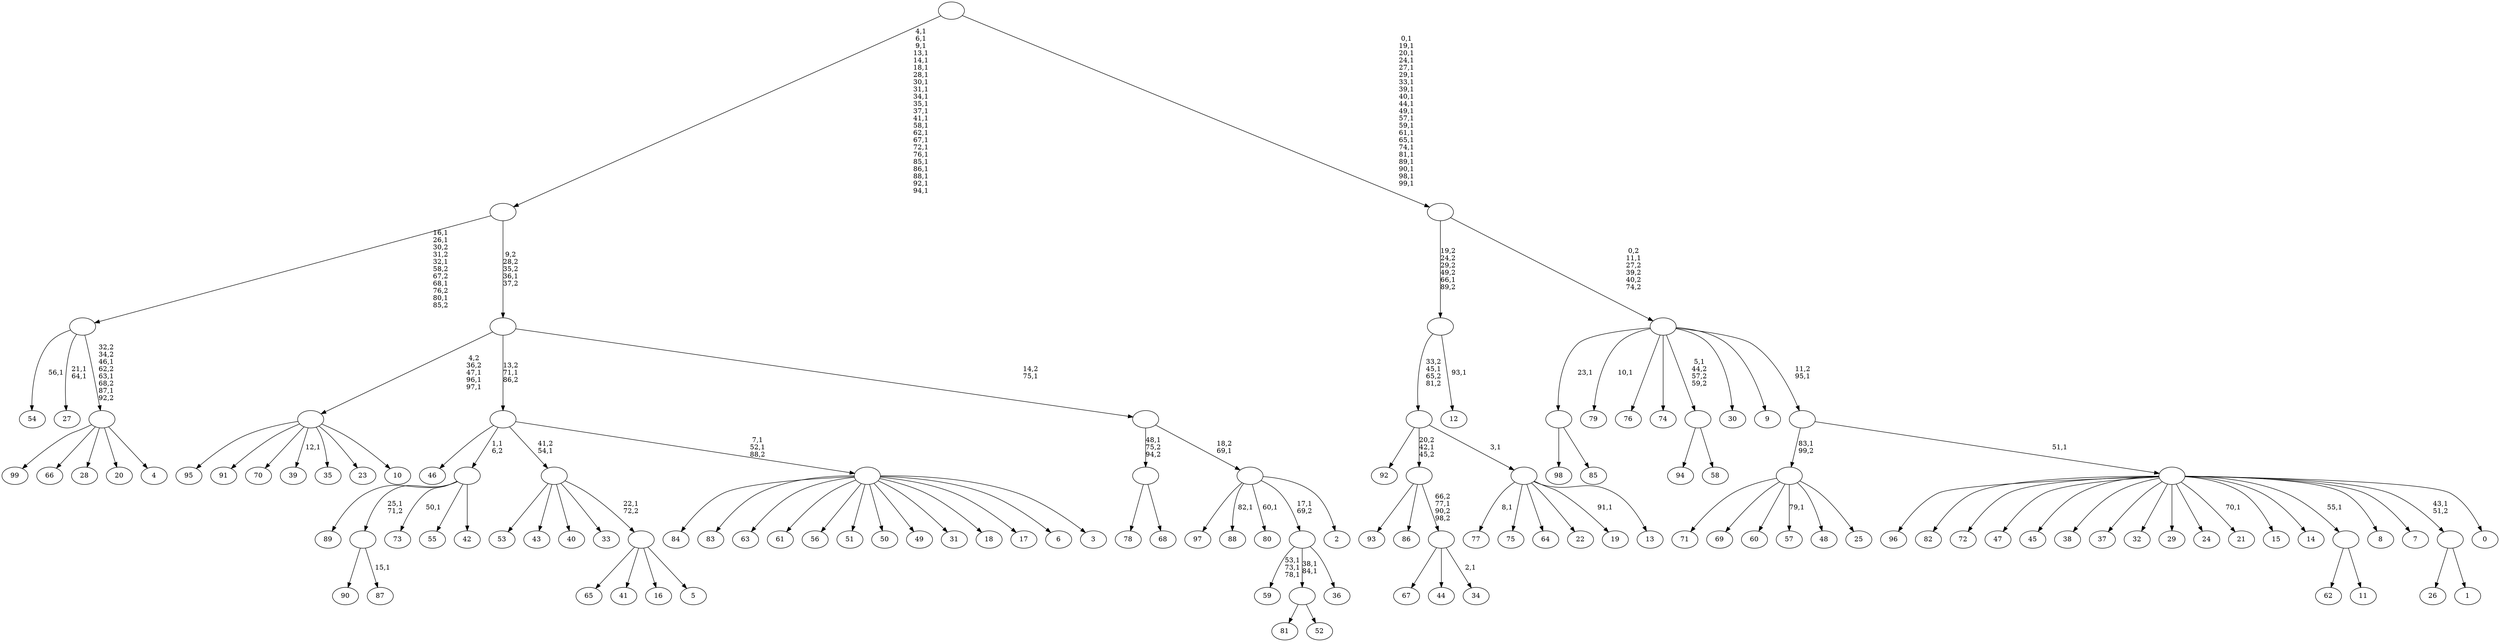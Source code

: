 digraph T {
	200 [label="99"]
	199 [label="98"]
	198 [label="97"]
	197 [label="96"]
	196 [label="95"]
	195 [label="94"]
	194 [label="93"]
	193 [label="92"]
	192 [label="91"]
	191 [label="90"]
	190 [label="89"]
	189 [label="88"]
	187 [label="87"]
	185 [label=""]
	184 [label="86"]
	183 [label="85"]
	182 [label=""]
	181 [label="84"]
	180 [label="83"]
	179 [label="82"]
	178 [label="81"]
	177 [label="80"]
	175 [label="79"]
	173 [label="78"]
	172 [label="77"]
	170 [label="76"]
	169 [label="75"]
	168 [label="74"]
	167 [label="73"]
	165 [label="72"]
	164 [label="71"]
	163 [label="70"]
	162 [label="69"]
	161 [label="68"]
	160 [label=""]
	159 [label="67"]
	158 [label="66"]
	157 [label="65"]
	156 [label="64"]
	155 [label="63"]
	154 [label="62"]
	153 [label="61"]
	152 [label="60"]
	151 [label="59"]
	147 [label="58"]
	146 [label=""]
	145 [label="57"]
	143 [label="56"]
	142 [label="55"]
	141 [label="54"]
	139 [label="53"]
	138 [label="52"]
	137 [label=""]
	135 [label="51"]
	134 [label="50"]
	133 [label="49"]
	132 [label="48"]
	131 [label="47"]
	130 [label="46"]
	129 [label="45"]
	128 [label="44"]
	127 [label="43"]
	126 [label="42"]
	125 [label=""]
	124 [label="41"]
	123 [label="40"]
	122 [label="39"]
	120 [label="38"]
	119 [label="37"]
	118 [label="36"]
	117 [label=""]
	116 [label="35"]
	115 [label="34"]
	113 [label=""]
	112 [label=""]
	111 [label="33"]
	110 [label="32"]
	109 [label="31"]
	108 [label="30"]
	107 [label="29"]
	106 [label="28"]
	105 [label="27"]
	102 [label="26"]
	101 [label="25"]
	100 [label=""]
	99 [label="24"]
	98 [label="23"]
	97 [label="22"]
	96 [label="21"]
	94 [label="20"]
	93 [label="19"]
	91 [label="18"]
	90 [label="17"]
	89 [label="16"]
	88 [label="15"]
	87 [label="14"]
	86 [label="13"]
	85 [label=""]
	84 [label=""]
	83 [label="12"]
	81 [label=""]
	80 [label="11"]
	79 [label=""]
	78 [label="10"]
	77 [label=""]
	74 [label="9"]
	73 [label="8"]
	72 [label="7"]
	71 [label="6"]
	70 [label="5"]
	69 [label=""]
	68 [label=""]
	67 [label="4"]
	66 [label=""]
	63 [label=""]
	58 [label="3"]
	57 [label=""]
	55 [label=""]
	54 [label="2"]
	53 [label=""]
	52 [label=""]
	51 [label=""]
	50 [label=""]
	27 [label="1"]
	26 [label=""]
	25 [label="0"]
	24 [label=""]
	23 [label=""]
	22 [label=""]
	21 [label=""]
	0 [label=""]
	185 -> 187 [label="15,1"]
	185 -> 191 [label=""]
	182 -> 199 [label=""]
	182 -> 183 [label=""]
	160 -> 173 [label=""]
	160 -> 161 [label=""]
	146 -> 195 [label=""]
	146 -> 147 [label=""]
	137 -> 178 [label=""]
	137 -> 138 [label=""]
	125 -> 167 [label="50,1"]
	125 -> 190 [label=""]
	125 -> 185 [label="25,1\n71,2"]
	125 -> 142 [label=""]
	125 -> 126 [label=""]
	117 -> 137 [label="38,1\n84,1"]
	117 -> 151 [label="53,1\n73,1\n78,1"]
	117 -> 118 [label=""]
	113 -> 115 [label="2,1"]
	113 -> 159 [label=""]
	113 -> 128 [label=""]
	112 -> 194 [label=""]
	112 -> 184 [label=""]
	112 -> 113 [label="66,2\n77,1\n90,2\n98,2"]
	100 -> 145 [label="79,1"]
	100 -> 164 [label=""]
	100 -> 162 [label=""]
	100 -> 152 [label=""]
	100 -> 132 [label=""]
	100 -> 101 [label=""]
	85 -> 93 [label="91,1"]
	85 -> 172 [label="8,1"]
	85 -> 169 [label=""]
	85 -> 156 [label=""]
	85 -> 97 [label=""]
	85 -> 86 [label=""]
	84 -> 193 [label=""]
	84 -> 112 [label="20,2\n42,1\n45,2"]
	84 -> 85 [label="3,1"]
	81 -> 83 [label="93,1"]
	81 -> 84 [label="33,2\n45,1\n65,2\n81,2"]
	79 -> 154 [label=""]
	79 -> 80 [label=""]
	77 -> 122 [label="12,1"]
	77 -> 196 [label=""]
	77 -> 192 [label=""]
	77 -> 163 [label=""]
	77 -> 116 [label=""]
	77 -> 98 [label=""]
	77 -> 78 [label=""]
	69 -> 157 [label=""]
	69 -> 124 [label=""]
	69 -> 89 [label=""]
	69 -> 70 [label=""]
	68 -> 139 [label=""]
	68 -> 127 [label=""]
	68 -> 123 [label=""]
	68 -> 111 [label=""]
	68 -> 69 [label="22,1\n72,2"]
	66 -> 200 [label=""]
	66 -> 158 [label=""]
	66 -> 106 [label=""]
	66 -> 94 [label=""]
	66 -> 67 [label=""]
	63 -> 66 [label="32,2\n34,2\n46,1\n62,2\n63,1\n68,2\n87,1\n92,2"]
	63 -> 105 [label="21,1\n64,1"]
	63 -> 141 [label="56,1"]
	57 -> 181 [label=""]
	57 -> 180 [label=""]
	57 -> 155 [label=""]
	57 -> 153 [label=""]
	57 -> 143 [label=""]
	57 -> 135 [label=""]
	57 -> 134 [label=""]
	57 -> 133 [label=""]
	57 -> 109 [label=""]
	57 -> 91 [label=""]
	57 -> 90 [label=""]
	57 -> 71 [label=""]
	57 -> 58 [label=""]
	55 -> 57 [label="7,1\n52,1\n88,2"]
	55 -> 130 [label=""]
	55 -> 125 [label="1,1\n6,2"]
	55 -> 68 [label="41,2\n54,1"]
	53 -> 177 [label="60,1"]
	53 -> 189 [label="82,1"]
	53 -> 198 [label=""]
	53 -> 117 [label="17,1\n69,2"]
	53 -> 54 [label=""]
	52 -> 160 [label="48,1\n75,2\n94,2"]
	52 -> 53 [label="18,2\n69,1"]
	51 -> 77 [label="4,2\n36,2\n47,1\n96,1\n97,1"]
	51 -> 55 [label="13,2\n71,1\n86,2"]
	51 -> 52 [label="14,2\n75,1"]
	50 -> 63 [label="16,1\n26,1\n30,2\n31,2\n32,1\n58,2\n67,2\n68,1\n76,2\n80,1\n85,2"]
	50 -> 51 [label="9,2\n28,2\n35,2\n36,1\n37,2"]
	26 -> 102 [label=""]
	26 -> 27 [label=""]
	24 -> 96 [label="70,1"]
	24 -> 197 [label=""]
	24 -> 179 [label=""]
	24 -> 165 [label=""]
	24 -> 131 [label=""]
	24 -> 129 [label=""]
	24 -> 120 [label=""]
	24 -> 119 [label=""]
	24 -> 110 [label=""]
	24 -> 107 [label=""]
	24 -> 99 [label=""]
	24 -> 88 [label=""]
	24 -> 87 [label=""]
	24 -> 79 [label="55,1"]
	24 -> 73 [label=""]
	24 -> 72 [label=""]
	24 -> 26 [label="43,1\n51,2"]
	24 -> 25 [label=""]
	23 -> 100 [label="83,1\n99,2"]
	23 -> 24 [label="51,1"]
	22 -> 175 [label="10,1"]
	22 -> 182 [label="23,1"]
	22 -> 170 [label=""]
	22 -> 168 [label=""]
	22 -> 146 [label="5,1\n44,2\n57,2\n59,2"]
	22 -> 108 [label=""]
	22 -> 74 [label=""]
	22 -> 23 [label="11,2\n95,1"]
	21 -> 81 [label="19,2\n24,2\n29,2\n49,2\n66,1\n89,2"]
	21 -> 22 [label="0,2\n11,1\n27,2\n39,2\n40,2\n74,2"]
	0 -> 21 [label="0,1\n19,1\n20,1\n24,1\n27,1\n29,1\n33,1\n39,1\n40,1\n44,1\n49,1\n57,1\n59,1\n61,1\n65,1\n74,1\n81,1\n89,1\n90,1\n98,1\n99,1"]
	0 -> 50 [label="4,1\n6,1\n9,1\n13,1\n14,1\n18,1\n28,1\n30,1\n31,1\n34,1\n35,1\n37,1\n41,1\n58,1\n62,1\n67,1\n72,1\n76,1\n85,1\n86,1\n88,1\n92,1\n94,1"]
}
